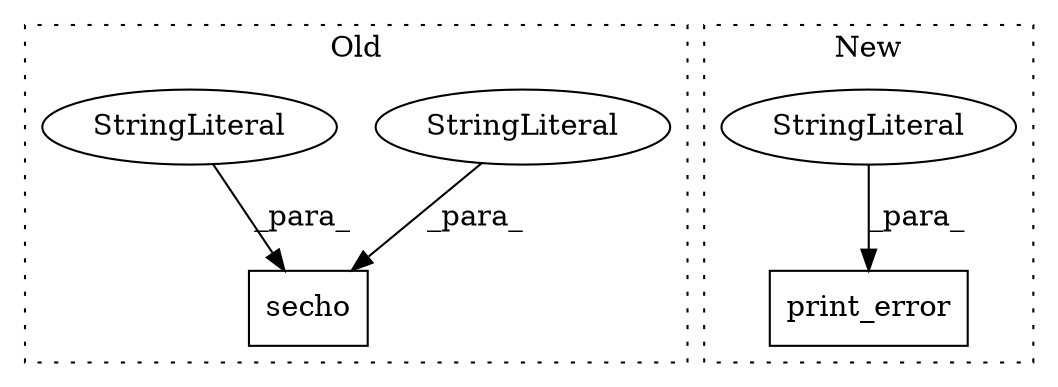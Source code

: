 digraph G {
subgraph cluster0 {
1 [label="secho" a="32" s="1583,1610" l="6,1" shape="box"];
4 [label="StringLiteral" a="45" s="1589" l="12" shape="ellipse"];
5 [label="StringLiteral" a="45" s="1602" l="8" shape="ellipse"];
label = "Old";
style="dotted";
}
subgraph cluster1 {
2 [label="print_error" a="32" s="1148,1180" l="12,1" shape="box"];
3 [label="StringLiteral" a="45" s="1160" l="20" shape="ellipse"];
label = "New";
style="dotted";
}
3 -> 2 [label="_para_"];
4 -> 1 [label="_para_"];
5 -> 1 [label="_para_"];
}